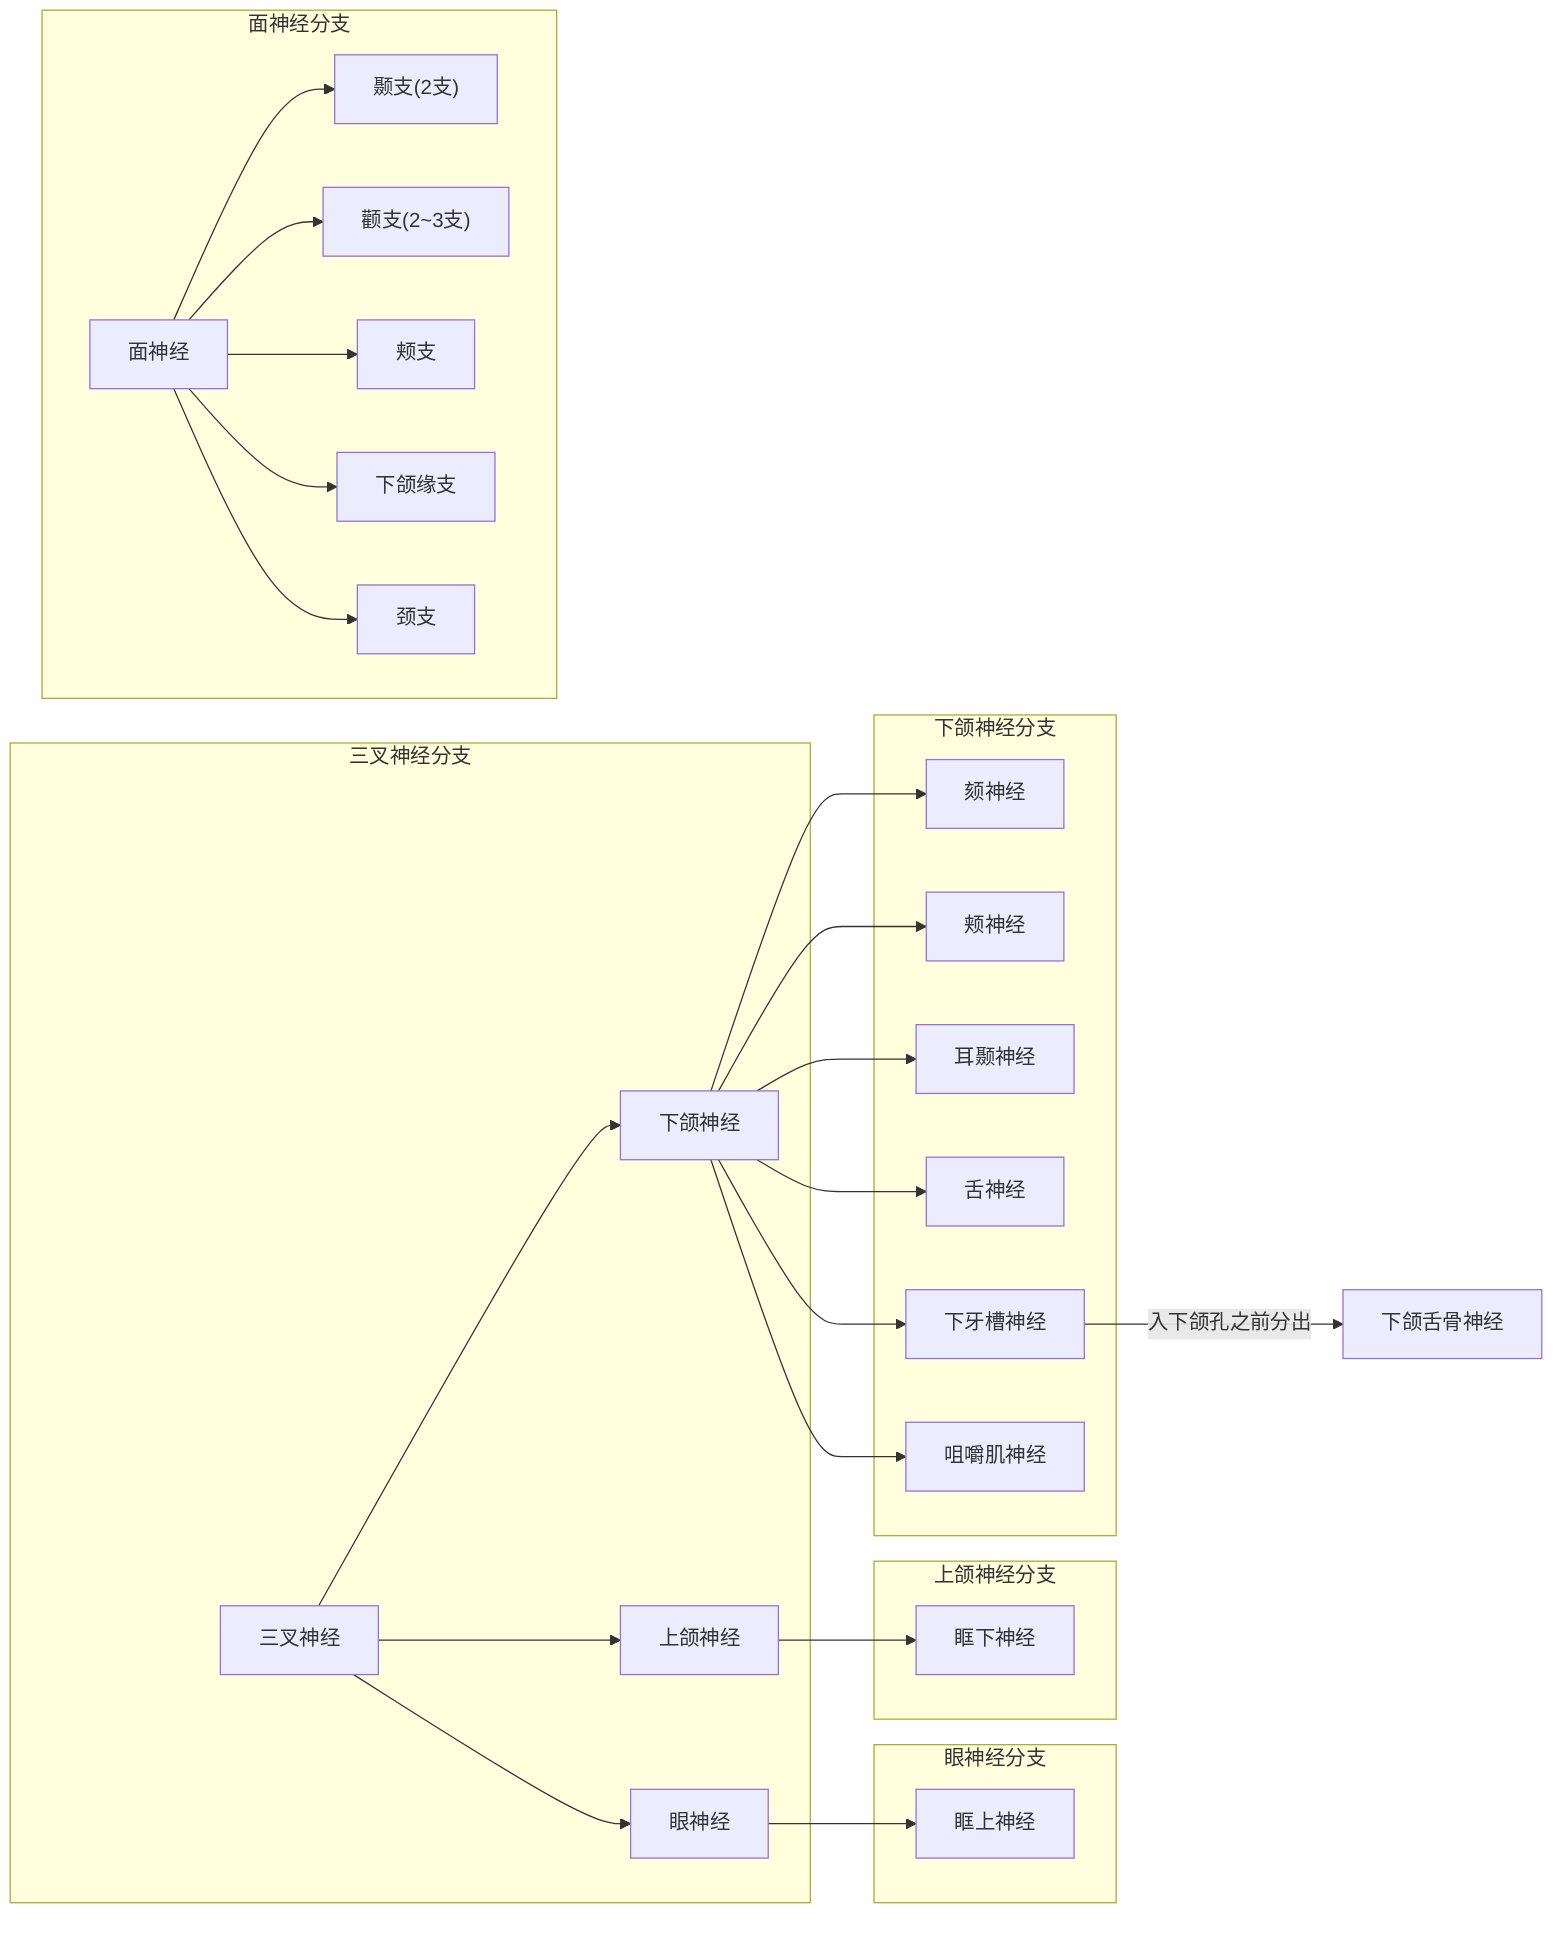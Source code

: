 flowchart LR
subgraph 三叉神经分支
TN[三叉神经]-->ON[眼神经]
TN-->MXN[上颌神经]
TN-->MNN[下颌神经]
end
subgraph 眼神经分支
ON-->眶上神经
end
subgraph 上颌神经分支
MXN-->眶下神经
end
subgraph 下颌神经分支
MNN-->颏神经
MNN-->颊神经
MNN-->耳颞神经
MNN-->舌神经
MNN-->IAN[下牙槽神经]
MNN-->咀嚼肌神经
end
IAN-->|入下颌孔之前分出|下颌舌骨神经
subgraph 面神经分支
direction LR
FN[面神经]-->TB["颞支(2支)"]
FN-->ZB["颧支(2~3支)"]
FN-->颊支
FN-->下颌缘支
FN-->颈支
end